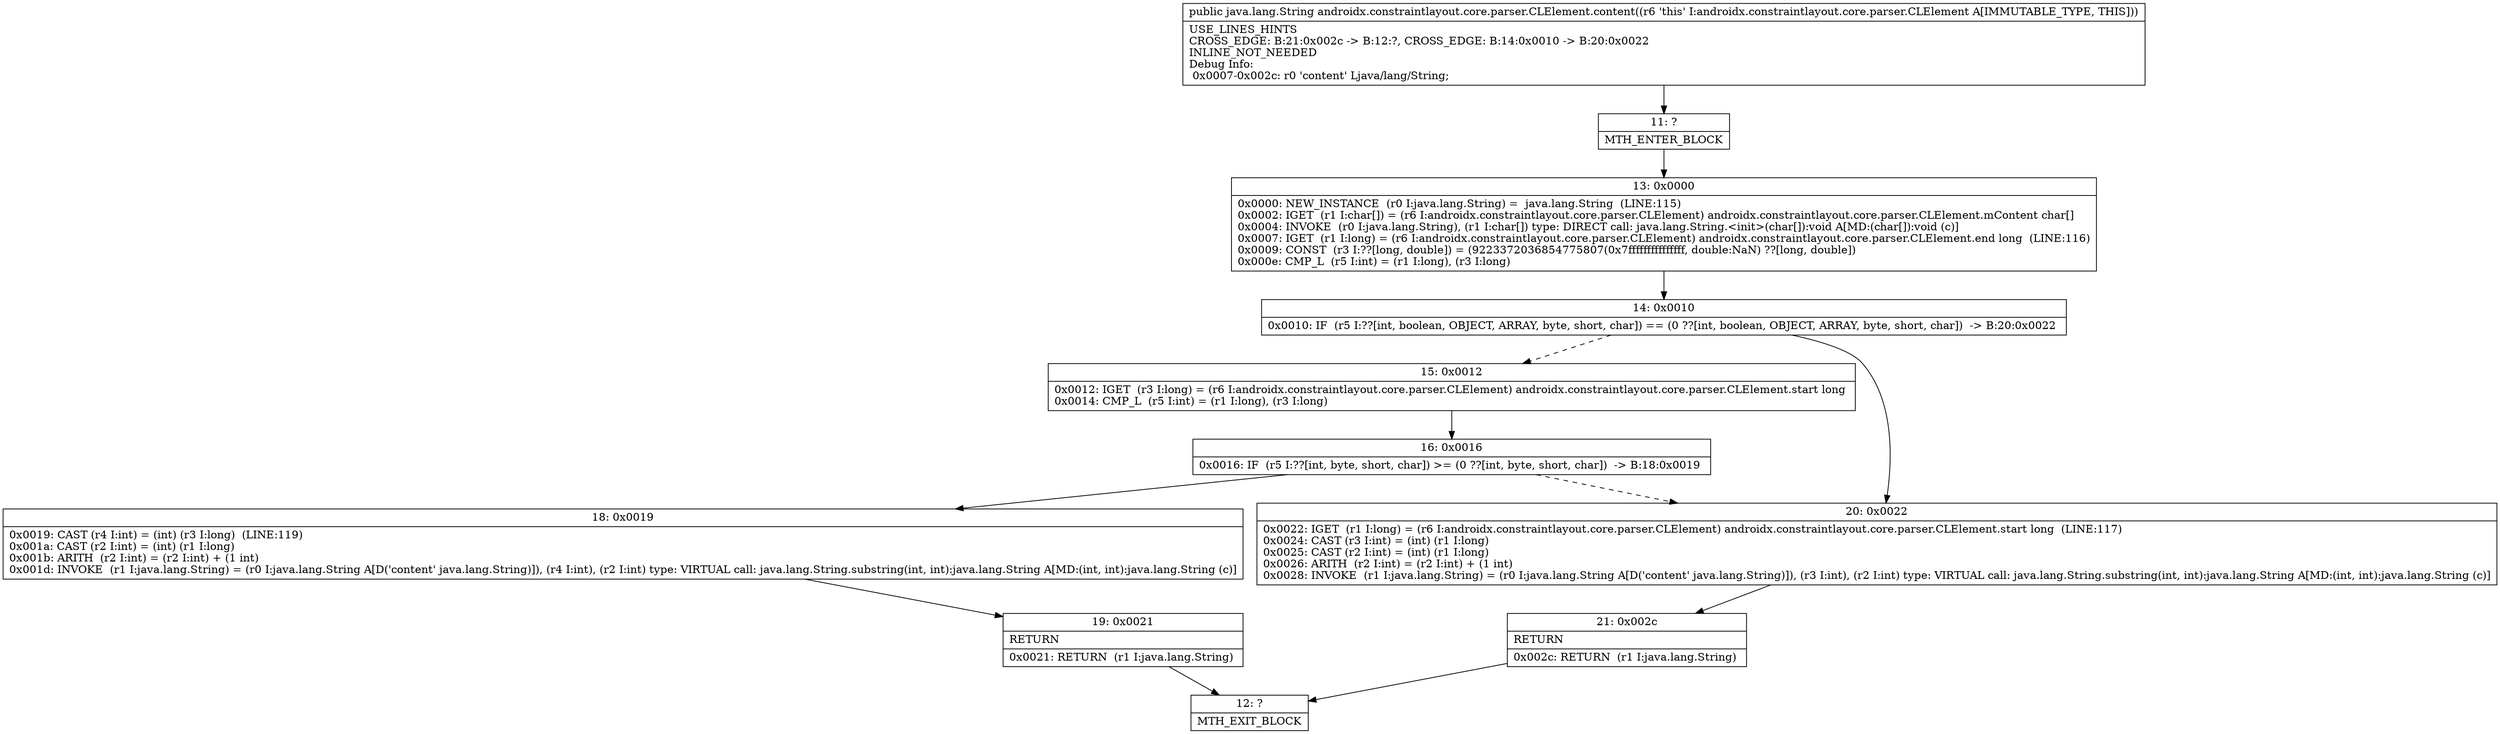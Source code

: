 digraph "CFG forandroidx.constraintlayout.core.parser.CLElement.content()Ljava\/lang\/String;" {
Node_11 [shape=record,label="{11\:\ ?|MTH_ENTER_BLOCK\l}"];
Node_13 [shape=record,label="{13\:\ 0x0000|0x0000: NEW_INSTANCE  (r0 I:java.lang.String) =  java.lang.String  (LINE:115)\l0x0002: IGET  (r1 I:char[]) = (r6 I:androidx.constraintlayout.core.parser.CLElement) androidx.constraintlayout.core.parser.CLElement.mContent char[] \l0x0004: INVOKE  (r0 I:java.lang.String), (r1 I:char[]) type: DIRECT call: java.lang.String.\<init\>(char[]):void A[MD:(char[]):void (c)]\l0x0007: IGET  (r1 I:long) = (r6 I:androidx.constraintlayout.core.parser.CLElement) androidx.constraintlayout.core.parser.CLElement.end long  (LINE:116)\l0x0009: CONST  (r3 I:??[long, double]) = (9223372036854775807(0x7fffffffffffffff, double:NaN) ??[long, double]) \l0x000e: CMP_L  (r5 I:int) = (r1 I:long), (r3 I:long) \l}"];
Node_14 [shape=record,label="{14\:\ 0x0010|0x0010: IF  (r5 I:??[int, boolean, OBJECT, ARRAY, byte, short, char]) == (0 ??[int, boolean, OBJECT, ARRAY, byte, short, char])  \-\> B:20:0x0022 \l}"];
Node_15 [shape=record,label="{15\:\ 0x0012|0x0012: IGET  (r3 I:long) = (r6 I:androidx.constraintlayout.core.parser.CLElement) androidx.constraintlayout.core.parser.CLElement.start long \l0x0014: CMP_L  (r5 I:int) = (r1 I:long), (r3 I:long) \l}"];
Node_16 [shape=record,label="{16\:\ 0x0016|0x0016: IF  (r5 I:??[int, byte, short, char]) \>= (0 ??[int, byte, short, char])  \-\> B:18:0x0019 \l}"];
Node_18 [shape=record,label="{18\:\ 0x0019|0x0019: CAST (r4 I:int) = (int) (r3 I:long)  (LINE:119)\l0x001a: CAST (r2 I:int) = (int) (r1 I:long) \l0x001b: ARITH  (r2 I:int) = (r2 I:int) + (1 int) \l0x001d: INVOKE  (r1 I:java.lang.String) = (r0 I:java.lang.String A[D('content' java.lang.String)]), (r4 I:int), (r2 I:int) type: VIRTUAL call: java.lang.String.substring(int, int):java.lang.String A[MD:(int, int):java.lang.String (c)]\l}"];
Node_19 [shape=record,label="{19\:\ 0x0021|RETURN\l|0x0021: RETURN  (r1 I:java.lang.String) \l}"];
Node_12 [shape=record,label="{12\:\ ?|MTH_EXIT_BLOCK\l}"];
Node_20 [shape=record,label="{20\:\ 0x0022|0x0022: IGET  (r1 I:long) = (r6 I:androidx.constraintlayout.core.parser.CLElement) androidx.constraintlayout.core.parser.CLElement.start long  (LINE:117)\l0x0024: CAST (r3 I:int) = (int) (r1 I:long) \l0x0025: CAST (r2 I:int) = (int) (r1 I:long) \l0x0026: ARITH  (r2 I:int) = (r2 I:int) + (1 int) \l0x0028: INVOKE  (r1 I:java.lang.String) = (r0 I:java.lang.String A[D('content' java.lang.String)]), (r3 I:int), (r2 I:int) type: VIRTUAL call: java.lang.String.substring(int, int):java.lang.String A[MD:(int, int):java.lang.String (c)]\l}"];
Node_21 [shape=record,label="{21\:\ 0x002c|RETURN\l|0x002c: RETURN  (r1 I:java.lang.String) \l}"];
MethodNode[shape=record,label="{public java.lang.String androidx.constraintlayout.core.parser.CLElement.content((r6 'this' I:androidx.constraintlayout.core.parser.CLElement A[IMMUTABLE_TYPE, THIS]))  | USE_LINES_HINTS\lCROSS_EDGE: B:21:0x002c \-\> B:12:?, CROSS_EDGE: B:14:0x0010 \-\> B:20:0x0022\lINLINE_NOT_NEEDED\lDebug Info:\l  0x0007\-0x002c: r0 'content' Ljava\/lang\/String;\l}"];
MethodNode -> Node_11;Node_11 -> Node_13;
Node_13 -> Node_14;
Node_14 -> Node_15[style=dashed];
Node_14 -> Node_20;
Node_15 -> Node_16;
Node_16 -> Node_18;
Node_16 -> Node_20[style=dashed];
Node_18 -> Node_19;
Node_19 -> Node_12;
Node_20 -> Node_21;
Node_21 -> Node_12;
}


